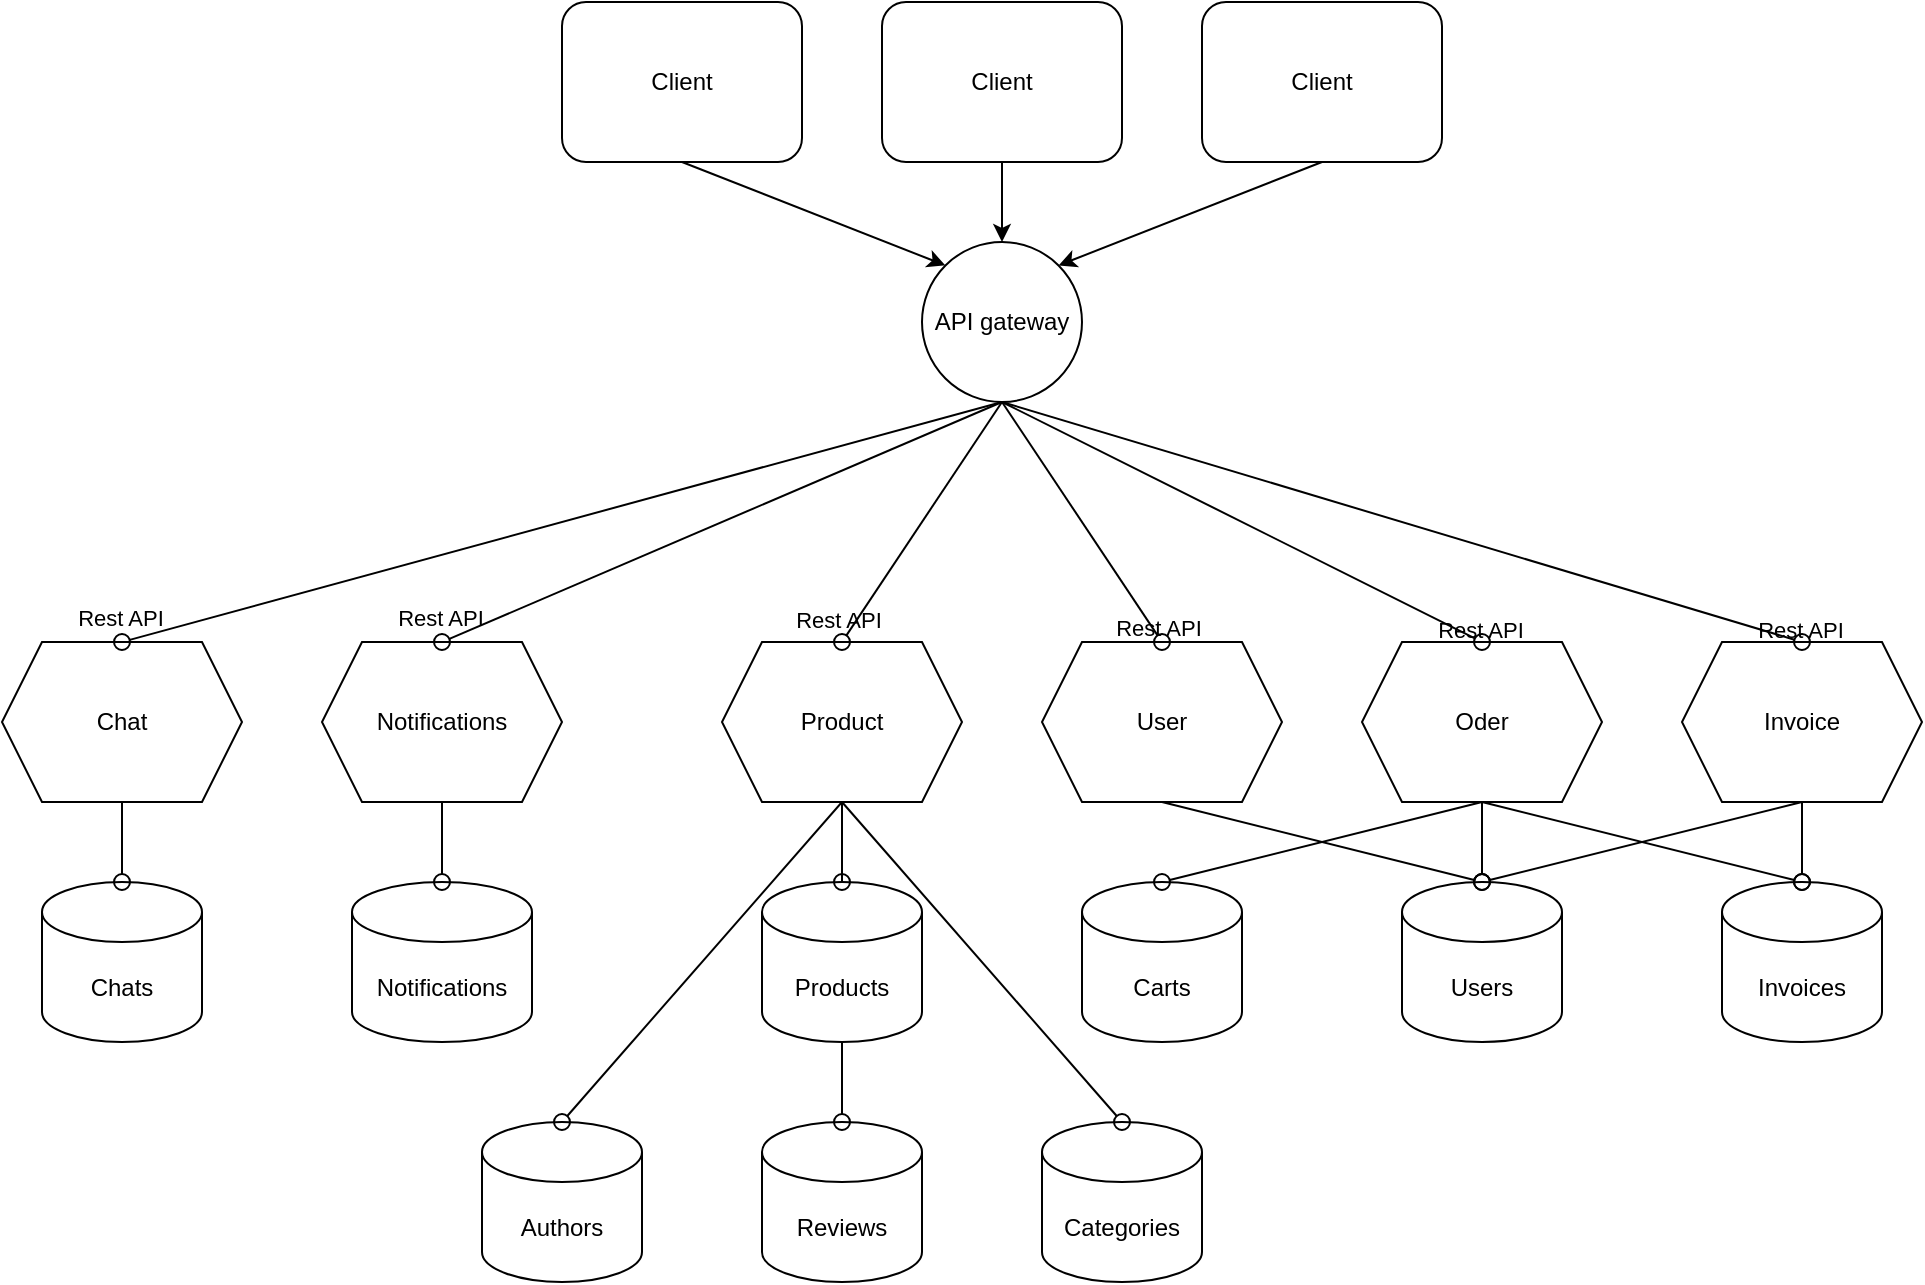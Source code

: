 <mxfile>
    <diagram id="j8VPwYko3AKZPP-QzIbP" name="Page-1">
        <mxGraphModel dx="2942" dy="568" grid="1" gridSize="10" guides="1" tooltips="1" connect="1" arrows="1" fold="1" page="1" pageScale="1" pageWidth="850" pageHeight="1100" math="0" shadow="0">
            <root>
                <mxCell id="0"/>
                <mxCell id="1" parent="0"/>
                <mxCell id="77" style="edgeStyle=none;html=1;exitX=0.5;exitY=1;exitDx=0;exitDy=0;" parent="1" source="48" target="49" edge="1">
                    <mxGeometry relative="1" as="geometry"/>
                </mxCell>
                <mxCell id="48" value="Client" style="rounded=1;whiteSpace=wrap;html=1;" parent="1" vertex="1">
                    <mxGeometry x="-1200" y="80" width="120" height="80" as="geometry"/>
                </mxCell>
                <mxCell id="49" value="API gateway" style="ellipse;whiteSpace=wrap;html=1;aspect=fixed;" parent="1" vertex="1">
                    <mxGeometry x="-1180" y="200" width="80" height="80" as="geometry"/>
                </mxCell>
                <mxCell id="50" value="Product" style="shape=hexagon;perimeter=hexagonPerimeter2;whiteSpace=wrap;html=1;fixedSize=1;" parent="1" vertex="1">
                    <mxGeometry x="-1280" y="400" width="120" height="80" as="geometry"/>
                </mxCell>
                <mxCell id="51" value="Invoices" style="shape=cylinder3;whiteSpace=wrap;html=1;boundedLbl=1;backgroundOutline=1;size=15;" parent="1" vertex="1">
                    <mxGeometry x="-780" y="520" width="80" height="80" as="geometry"/>
                </mxCell>
                <mxCell id="60" value="Rest API" style="html=1;verticalAlign=bottom;labelBackgroundColor=none;startArrow=oval;startFill=0;startSize=8;endArrow=none;exitX=0.5;exitY=0;exitDx=0;exitDy=0;entryX=0.5;entryY=1;entryDx=0;entryDy=0;" parent="1" source="50" target="49" edge="1">
                    <mxGeometry x="-1" y="3" relative="1" as="geometry">
                        <mxPoint x="-520" y="420" as="sourcePoint"/>
                        <mxPoint x="-360" y="420" as="targetPoint"/>
                    </mxGeometry>
                </mxCell>
                <mxCell id="62" value="Oder" style="shape=hexagon;perimeter=hexagonPerimeter2;whiteSpace=wrap;html=1;fixedSize=1;" parent="1" vertex="1">
                    <mxGeometry x="-960" y="400" width="120" height="80" as="geometry"/>
                </mxCell>
                <mxCell id="64" value="" style="html=1;verticalAlign=bottom;labelBackgroundColor=none;endArrow=oval;endFill=0;endSize=8;entryX=0.5;entryY=0;entryDx=0;entryDy=0;entryPerimeter=0;exitX=0.5;exitY=1;exitDx=0;exitDy=0;" parent="1" source="62" target="72" edge="1">
                    <mxGeometry width="160" relative="1" as="geometry">
                        <mxPoint x="-690" y="420" as="sourcePoint"/>
                        <mxPoint x="-860" y="520" as="targetPoint"/>
                    </mxGeometry>
                </mxCell>
                <mxCell id="65" value="Invoice" style="shape=hexagon;perimeter=hexagonPerimeter2;whiteSpace=wrap;html=1;fixedSize=1;" parent="1" vertex="1">
                    <mxGeometry x="-800" y="400" width="120" height="80" as="geometry"/>
                </mxCell>
                <mxCell id="67" value="" style="html=1;verticalAlign=bottom;labelBackgroundColor=none;endArrow=oval;endFill=0;endSize=8;entryX=0.5;entryY=0;entryDx=0;entryDy=0;entryPerimeter=0;" parent="1" source="65" target="51" edge="1">
                    <mxGeometry width="160" relative="1" as="geometry">
                        <mxPoint x="-200" y="420" as="sourcePoint"/>
                        <mxPoint x="-700" y="520" as="targetPoint"/>
                    </mxGeometry>
                </mxCell>
                <mxCell id="71" value="User" style="shape=hexagon;perimeter=hexagonPerimeter2;whiteSpace=wrap;html=1;fixedSize=1;" parent="1" vertex="1">
                    <mxGeometry x="-1120" y="400" width="120" height="80" as="geometry"/>
                </mxCell>
                <mxCell id="72" value="Users" style="shape=cylinder3;whiteSpace=wrap;html=1;boundedLbl=1;backgroundOutline=1;size=15;" parent="1" vertex="1">
                    <mxGeometry x="-940" y="520" width="80" height="80" as="geometry"/>
                </mxCell>
                <mxCell id="73" value="" style="html=1;verticalAlign=bottom;labelBackgroundColor=none;endArrow=oval;endFill=0;endSize=8;entryX=0.5;entryY=0;entryDx=0;entryDy=0;entryPerimeter=0;exitX=0.5;exitY=1;exitDx=0;exitDy=0;" parent="1" source="71" target="72" edge="1">
                    <mxGeometry width="160" relative="1" as="geometry">
                        <mxPoint x="-660" y="420" as="sourcePoint"/>
                        <mxPoint x="-500" y="420" as="targetPoint"/>
                    </mxGeometry>
                </mxCell>
                <mxCell id="74" value="Chat" style="shape=hexagon;perimeter=hexagonPerimeter2;whiteSpace=wrap;html=1;fixedSize=1;" parent="1" vertex="1">
                    <mxGeometry x="-1640" y="400" width="120" height="80" as="geometry"/>
                </mxCell>
                <mxCell id="75" value="Chats" style="shape=cylinder3;whiteSpace=wrap;html=1;boundedLbl=1;backgroundOutline=1;size=15;" parent="1" vertex="1">
                    <mxGeometry x="-1620" y="520" width="80" height="80" as="geometry"/>
                </mxCell>
                <mxCell id="76" value="" style="html=1;verticalAlign=bottom;labelBackgroundColor=none;endArrow=oval;endFill=0;endSize=8;entryX=0.5;entryY=0;entryDx=0;entryDy=0;entryPerimeter=0;exitX=0.5;exitY=1;exitDx=0;exitDy=0;" parent="1" source="74" target="75" edge="1">
                    <mxGeometry width="160" relative="1" as="geometry">
                        <mxPoint x="-1000" y="420" as="sourcePoint"/>
                        <mxPoint x="-840" y="420" as="targetPoint"/>
                    </mxGeometry>
                </mxCell>
                <mxCell id="82" style="edgeStyle=none;html=1;exitX=0.5;exitY=1;exitDx=0;exitDy=0;entryX=0;entryY=0;entryDx=0;entryDy=0;" parent="1" source="80" target="49" edge="1">
                    <mxGeometry relative="1" as="geometry"/>
                </mxCell>
                <mxCell id="80" value="Client" style="rounded=1;whiteSpace=wrap;html=1;" parent="1" vertex="1">
                    <mxGeometry x="-1360" y="80" width="120" height="80" as="geometry"/>
                </mxCell>
                <mxCell id="83" style="edgeStyle=none;html=1;entryX=1;entryY=0;entryDx=0;entryDy=0;exitX=0.5;exitY=1;exitDx=0;exitDy=0;" parent="1" source="81" target="49" edge="1">
                    <mxGeometry relative="1" as="geometry"/>
                </mxCell>
                <mxCell id="81" value="Client" style="rounded=1;whiteSpace=wrap;html=1;" parent="1" vertex="1">
                    <mxGeometry x="-1040" y="80" width="120" height="80" as="geometry"/>
                </mxCell>
                <mxCell id="84" value="Notifications" style="shape=hexagon;perimeter=hexagonPerimeter2;whiteSpace=wrap;html=1;fixedSize=1;" parent="1" vertex="1">
                    <mxGeometry x="-1480" y="400" width="120" height="80" as="geometry"/>
                </mxCell>
                <mxCell id="85" value="Notifications" style="shape=cylinder3;whiteSpace=wrap;html=1;boundedLbl=1;backgroundOutline=1;size=15;" parent="1" vertex="1">
                    <mxGeometry x="-1465" y="520" width="90" height="80" as="geometry"/>
                </mxCell>
                <mxCell id="86" value="" style="html=1;verticalAlign=bottom;labelBackgroundColor=none;endArrow=oval;endFill=0;endSize=8;entryX=0.5;entryY=0;entryDx=0;entryDy=0;entryPerimeter=0;exitX=0.5;exitY=1;exitDx=0;exitDy=0;" parent="1" source="84" target="85" edge="1">
                    <mxGeometry width="160" relative="1" as="geometry">
                        <mxPoint x="-910" y="420" as="sourcePoint"/>
                        <mxPoint x="-750" y="420" as="targetPoint"/>
                    </mxGeometry>
                </mxCell>
                <mxCell id="87" value="Rest API" style="html=1;verticalAlign=bottom;labelBackgroundColor=none;startArrow=oval;startFill=0;startSize=8;endArrow=none;exitX=0.5;exitY=0;exitDx=0;exitDy=0;entryX=0.5;entryY=1;entryDx=0;entryDy=0;" parent="1" source="62" target="49" edge="1">
                    <mxGeometry x="-1" y="3" relative="1" as="geometry">
                        <mxPoint x="-670" y="410" as="sourcePoint"/>
                        <mxPoint x="-570" y="330" as="targetPoint"/>
                    </mxGeometry>
                </mxCell>
                <mxCell id="88" value="Rest API" style="html=1;verticalAlign=bottom;labelBackgroundColor=none;startArrow=oval;startFill=0;startSize=8;endArrow=none;exitX=0.5;exitY=0;exitDx=0;exitDy=0;entryX=0.5;entryY=1;entryDx=0;entryDy=0;" parent="1" source="71" target="49" edge="1">
                    <mxGeometry x="-1" y="3" relative="1" as="geometry">
                        <mxPoint x="-690" y="410" as="sourcePoint"/>
                        <mxPoint x="-530" y="370" as="targetPoint"/>
                    </mxGeometry>
                </mxCell>
                <mxCell id="89" value="Rest API" style="html=1;verticalAlign=bottom;labelBackgroundColor=none;startArrow=oval;startFill=0;startSize=8;endArrow=none;exitX=0.5;exitY=0;exitDx=0;exitDy=0;entryX=0.5;entryY=1;entryDx=0;entryDy=0;" parent="1" source="84" target="49" edge="1">
                    <mxGeometry x="-1" y="3" relative="1" as="geometry">
                        <mxPoint x="-850" y="410" as="sourcePoint"/>
                        <mxPoint x="-530" y="370" as="targetPoint"/>
                    </mxGeometry>
                </mxCell>
                <mxCell id="90" value="Rest API" style="html=1;verticalAlign=bottom;labelBackgroundColor=none;startArrow=oval;startFill=0;startSize=8;endArrow=none;exitX=0.5;exitY=0;exitDx=0;exitDy=0;entryX=0.5;entryY=1;entryDx=0;entryDy=0;" parent="1" source="65" target="49" edge="1">
                    <mxGeometry x="-1" y="3" relative="1" as="geometry">
                        <mxPoint x="-530" y="410" as="sourcePoint"/>
                        <mxPoint x="-530" y="330" as="targetPoint"/>
                    </mxGeometry>
                </mxCell>
                <mxCell id="92" value="Rest API" style="html=1;verticalAlign=bottom;labelBackgroundColor=none;startArrow=oval;startFill=0;startSize=8;endArrow=none;exitX=0.5;exitY=0;exitDx=0;exitDy=0;entryX=0.5;entryY=1;entryDx=0;entryDy=0;" parent="1" source="74" target="49" edge="1">
                    <mxGeometry x="-1" y="3" relative="1" as="geometry">
                        <mxPoint x="-210" y="410" as="sourcePoint"/>
                        <mxPoint x="-530" y="330" as="targetPoint"/>
                    </mxGeometry>
                </mxCell>
                <mxCell id="93" value="" style="html=1;verticalAlign=bottom;labelBackgroundColor=none;endArrow=oval;endFill=0;endSize=8;exitX=0.5;exitY=1;exitDx=0;exitDy=0;entryX=0.5;entryY=0;entryDx=0;entryDy=0;entryPerimeter=0;" parent="1" source="62" target="51" edge="1">
                    <mxGeometry width="160" relative="1" as="geometry">
                        <mxPoint x="-540" y="500" as="sourcePoint"/>
                        <mxPoint x="-550" y="530" as="targetPoint"/>
                    </mxGeometry>
                </mxCell>
                <mxCell id="94" value="" style="html=1;verticalAlign=bottom;labelBackgroundColor=none;endArrow=oval;endFill=0;endSize=8;entryX=0.5;entryY=0;entryDx=0;entryDy=0;entryPerimeter=0;exitX=0.5;exitY=1;exitDx=0;exitDy=0;" parent="1" source="65" target="72" edge="1">
                    <mxGeometry width="160" relative="1" as="geometry">
                        <mxPoint x="-640" y="580" as="sourcePoint"/>
                        <mxPoint x="-660" y="705" as="targetPoint"/>
                    </mxGeometry>
                </mxCell>
                <mxCell id="95" value="Carts" style="shape=cylinder3;whiteSpace=wrap;html=1;boundedLbl=1;backgroundOutline=1;size=15;" parent="1" vertex="1">
                    <mxGeometry x="-1100" y="520" width="80" height="80" as="geometry"/>
                </mxCell>
                <mxCell id="96" value="Reviews" style="shape=cylinder3;whiteSpace=wrap;html=1;boundedLbl=1;backgroundOutline=1;size=15;" parent="1" vertex="1">
                    <mxGeometry x="-1260" y="640" width="80" height="80" as="geometry"/>
                </mxCell>
                <mxCell id="98" value="Categories" style="shape=cylinder3;whiteSpace=wrap;html=1;boundedLbl=1;backgroundOutline=1;size=15;" parent="1" vertex="1">
                    <mxGeometry x="-1120" y="640" width="80" height="80" as="geometry"/>
                </mxCell>
                <mxCell id="99" value="Authors" style="shape=cylinder3;whiteSpace=wrap;html=1;boundedLbl=1;backgroundOutline=1;size=15;" parent="1" vertex="1">
                    <mxGeometry x="-1400" y="640" width="80" height="80" as="geometry"/>
                </mxCell>
                <mxCell id="101" value="" style="html=1;verticalAlign=bottom;labelBackgroundColor=none;endArrow=oval;endFill=0;endSize=8;entryX=0.5;entryY=0;entryDx=0;entryDy=0;entryPerimeter=0;exitX=0.5;exitY=1;exitDx=0;exitDy=0;" parent="1" source="50" target="96" edge="1">
                    <mxGeometry width="160" relative="1" as="geometry">
                        <mxPoint x="-980" y="630" as="sourcePoint"/>
                        <mxPoint x="-890" y="530" as="targetPoint"/>
                    </mxGeometry>
                </mxCell>
                <mxCell id="104" value="Products" style="shape=cylinder3;whiteSpace=wrap;html=1;boundedLbl=1;backgroundOutline=1;size=15;" parent="1" vertex="1">
                    <mxGeometry x="-1260" y="520" width="80" height="80" as="geometry"/>
                </mxCell>
                <mxCell id="105" value="" style="html=1;verticalAlign=bottom;labelBackgroundColor=none;endArrow=oval;endFill=0;endSize=8;entryX=0.5;entryY=0;entryDx=0;entryDy=0;entryPerimeter=0;exitX=0.5;exitY=1;exitDx=0;exitDy=0;" parent="1" source="50" target="104" edge="1">
                    <mxGeometry width="160" relative="1" as="geometry">
                        <mxPoint x="-480" y="420" as="sourcePoint"/>
                        <mxPoint x="-320" y="420" as="targetPoint"/>
                    </mxGeometry>
                </mxCell>
                <mxCell id="107" value="" style="html=1;verticalAlign=bottom;labelBackgroundColor=none;endArrow=oval;endFill=0;endSize=8;entryX=0.5;entryY=0;entryDx=0;entryDy=0;entryPerimeter=0;exitX=0.5;exitY=1;exitDx=0;exitDy=0;" parent="1" source="62" target="95" edge="1">
                    <mxGeometry width="160" relative="1" as="geometry">
                        <mxPoint x="-1210" y="490" as="sourcePoint"/>
                        <mxPoint x="-1210" y="530" as="targetPoint"/>
                    </mxGeometry>
                </mxCell>
                <mxCell id="108" value="" style="html=1;verticalAlign=bottom;labelBackgroundColor=none;endArrow=oval;endFill=0;endSize=8;entryX=0.5;entryY=0;entryDx=0;entryDy=0;entryPerimeter=0;exitX=0.5;exitY=1;exitDx=0;exitDy=0;" parent="1" source="50" target="98" edge="1">
                    <mxGeometry width="160" relative="1" as="geometry">
                        <mxPoint x="-1200" y="500" as="sourcePoint"/>
                        <mxPoint x="-1200" y="540" as="targetPoint"/>
                    </mxGeometry>
                </mxCell>
                <mxCell id="109" value="" style="html=1;verticalAlign=bottom;labelBackgroundColor=none;endArrow=oval;endFill=0;endSize=8;entryX=0.5;entryY=0;entryDx=0;entryDy=0;entryPerimeter=0;exitX=0.5;exitY=1;exitDx=0;exitDy=0;" parent="1" source="50" target="99" edge="1">
                    <mxGeometry width="160" relative="1" as="geometry">
                        <mxPoint x="-1210" y="490" as="sourcePoint"/>
                        <mxPoint x="-1350" y="530" as="targetPoint"/>
                    </mxGeometry>
                </mxCell>
            </root>
        </mxGraphModel>
    </diagram>
</mxfile>